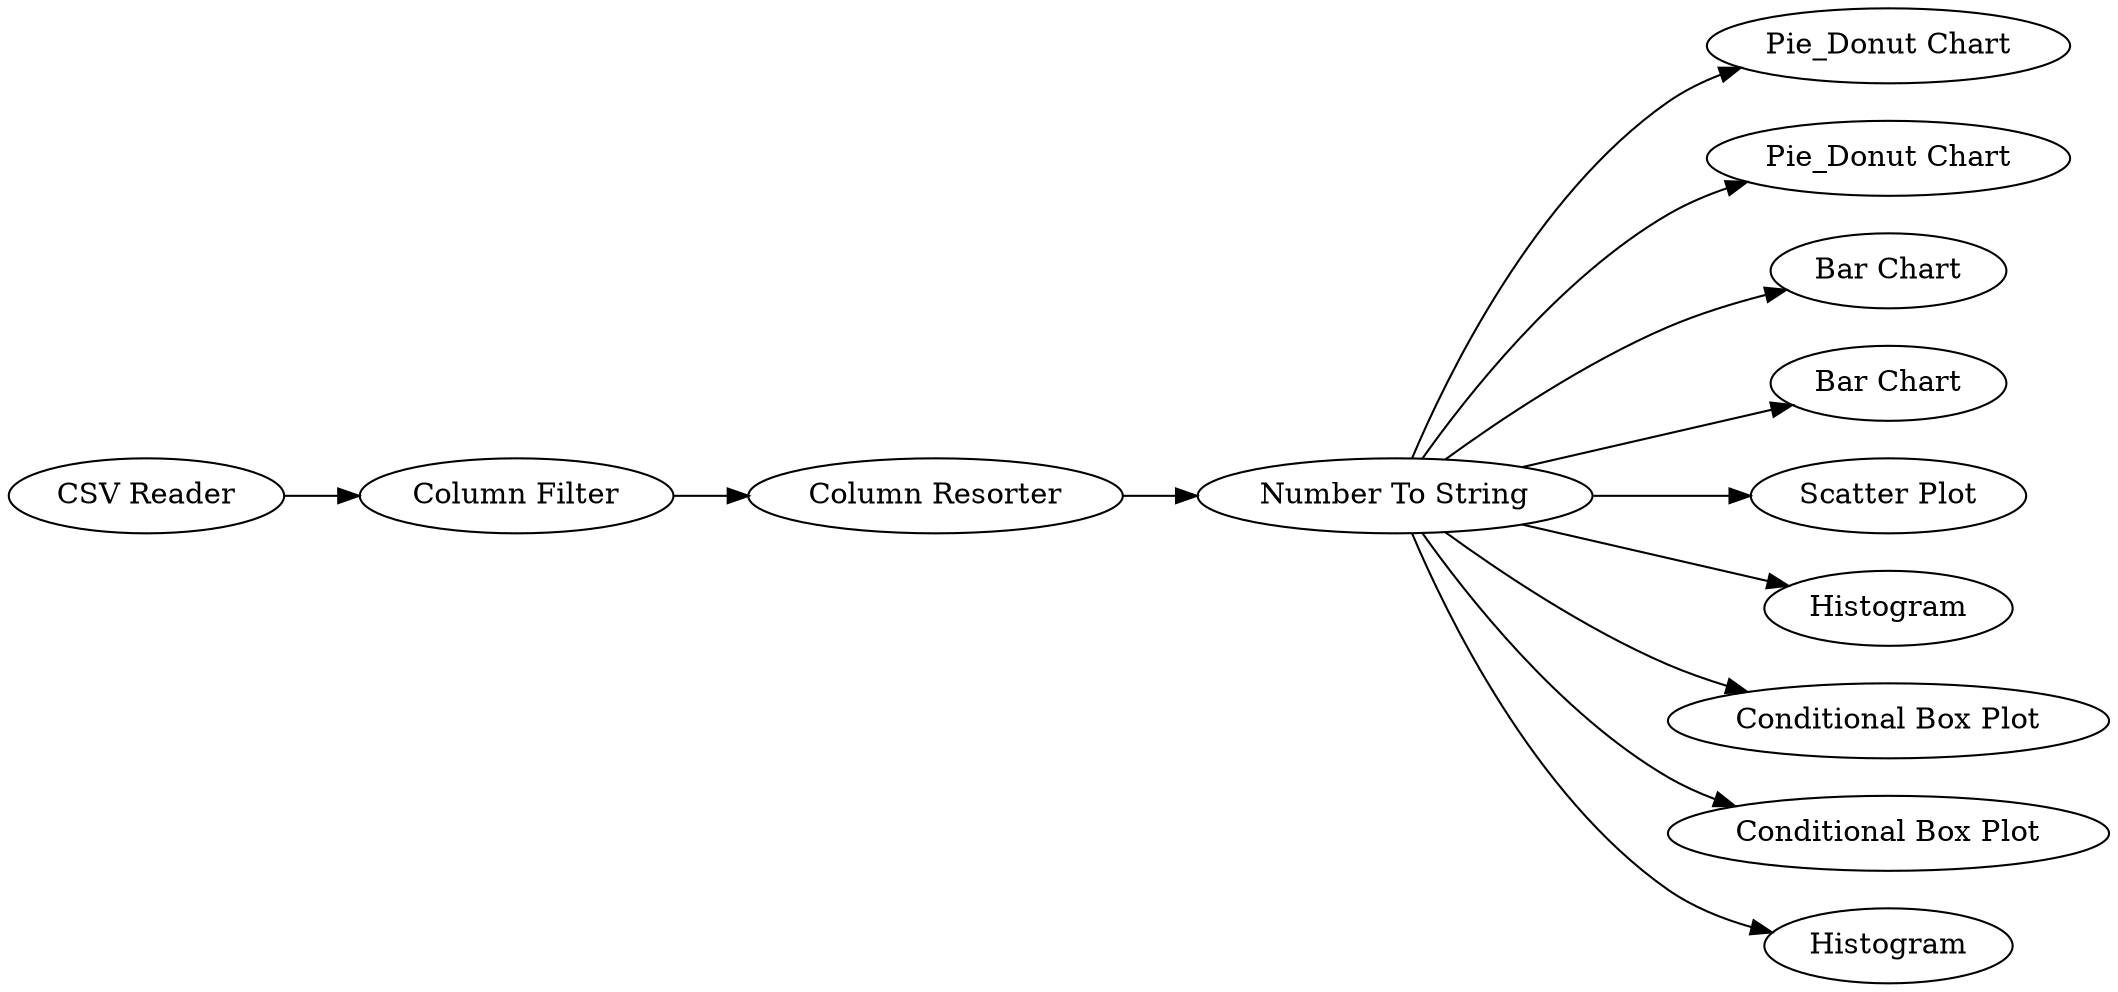 digraph {
	1 [label="CSV Reader"]
	2 [label="Column Resorter"]
	3 [label="Column Filter"]
	5 [label="Number To String"]
	6 [label="Pie_Donut Chart"]
	7 [label="Pie_Donut Chart"]
	8 [label="Bar Chart"]
	9 [label="Bar Chart"]
	10 [label="Scatter Plot"]
	12 [label=Histogram]
	13 [label="Conditional Box Plot"]
	14 [label="Conditional Box Plot"]
	15 [label=Histogram]
	1 -> 3
	2 -> 5
	3 -> 2
	5 -> 7
	5 -> 6
	5 -> 13
	5 -> 12
	5 -> 14
	5 -> 9
	5 -> 8
	5 -> 10
	5 -> 15
	rankdir=LR
}
